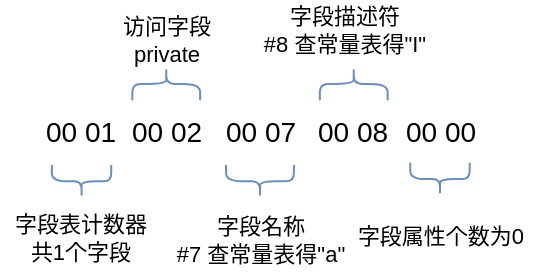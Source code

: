 <mxfile version="14.1.5" type="device"><diagram id="kWWOql1PXazyI8YSG5dn" name="第 1 页"><mxGraphModel dx="517" dy="460" grid="1" gridSize="10" guides="1" tooltips="1" connect="1" arrows="1" fold="1" page="1" pageScale="1" pageWidth="827" pageHeight="1169" math="0" shadow="0"><root><mxCell id="0"/><mxCell id="1" parent="0"/><mxCell id="7ZVK7k6W9EZgZPxuObXw-7" value="" style="shape=curlyBracket;whiteSpace=wrap;html=1;rounded=1;rotation=-90;fillColor=#dae8fc;strokeColor=#6c8ebf;" parent="1" vertex="1"><mxGeometry x="167.66" y="220.79" width="16.25" height="29.69" as="geometry"/></mxCell><mxCell id="7ZVK7k6W9EZgZPxuObXw-8" value="字段表计数器&lt;br style=&quot;font-size: 11px;&quot;&gt;共1个字段" style="text;html=1;align=center;verticalAlign=middle;resizable=0;points=[];autosize=1;fontSize=11;" parent="1" vertex="1"><mxGeometry x="135" y="249.38" width="80" height="30" as="geometry"/></mxCell><mxCell id="CEbQqiAPUb2NsykfyJ3z-1" value="00 01" style="text;html=1;align=center;verticalAlign=middle;resizable=0;points=[];autosize=1;fontSize=14;" parent="1" vertex="1"><mxGeometry x="150" y="201.25" width="50" height="20" as="geometry"/></mxCell><mxCell id="0xCLthzTZb7Ahmv7CGEy-1" value="" style="shape=curlyBracket;whiteSpace=wrap;html=1;rounded=1;rotation=90;fillColor=#dae8fc;strokeColor=#6c8ebf;" vertex="1" parent="1"><mxGeometry x="210" y="170" width="16.25" height="33.9" as="geometry"/></mxCell><mxCell id="0xCLthzTZb7Ahmv7CGEy-2" value="访问字段&lt;br&gt;private" style="text;html=1;align=center;verticalAlign=middle;resizable=0;points=[];autosize=1;fontSize=11;" vertex="1" parent="1"><mxGeometry x="188.12" y="150" width="60" height="30" as="geometry"/></mxCell><mxCell id="0xCLthzTZb7Ahmv7CGEy-3" value="&lt;span style=&quot;font-size: 14px&quot;&gt;00 02&lt;/span&gt;" style="text;html=1;align=center;verticalAlign=middle;resizable=0;points=[];autosize=1;" vertex="1" parent="1"><mxGeometry x="193.12" y="201.25" width="50" height="20" as="geometry"/></mxCell><mxCell id="0xCLthzTZb7Ahmv7CGEy-4" value="" style="shape=curlyBracket;whiteSpace=wrap;html=1;rounded=1;rotation=-90;fillColor=#dae8fc;strokeColor=#6c8ebf;" vertex="1" parent="1"><mxGeometry x="256.87" y="218.68" width="16.25" height="33.9" as="geometry"/></mxCell><mxCell id="0xCLthzTZb7Ahmv7CGEy-5" value="字段名称&lt;br&gt;#7 查常量表得&quot;a&quot;" style="text;html=1;align=center;verticalAlign=middle;resizable=0;points=[];autosize=1;fontSize=11;" vertex="1" parent="1"><mxGeometry x="215" y="250.48" width="100" height="30" as="geometry"/></mxCell><mxCell id="0xCLthzTZb7Ahmv7CGEy-6" value="&lt;span style=&quot;font-size: 14px&quot;&gt;00 07&lt;/span&gt;" style="text;html=1;align=center;verticalAlign=middle;resizable=0;points=[];autosize=1;" vertex="1" parent="1"><mxGeometry x="240" y="201.25" width="50" height="20" as="geometry"/></mxCell><mxCell id="0xCLthzTZb7Ahmv7CGEy-8" value="字段描述符&lt;br&gt;#8 查常量表得&quot;I&quot;" style="text;html=1;align=center;verticalAlign=middle;resizable=0;points=[];autosize=1;fontSize=11;" vertex="1" parent="1"><mxGeometry x="256.87" y="145" width="100" height="30" as="geometry"/></mxCell><mxCell id="0xCLthzTZb7Ahmv7CGEy-9" value="&lt;span style=&quot;font-size: 14px&quot;&gt;00 08&lt;/span&gt;" style="text;html=1;align=center;verticalAlign=middle;resizable=0;points=[];autosize=1;" vertex="1" parent="1"><mxGeometry x="286" y="200.79" width="50" height="20" as="geometry"/></mxCell><mxCell id="0xCLthzTZb7Ahmv7CGEy-10" value="" style="shape=curlyBracket;whiteSpace=wrap;html=1;rounded=1;rotation=90;fillColor=#dae8fc;strokeColor=#6c8ebf;" vertex="1" parent="1"><mxGeometry x="303.74" y="170" width="16.25" height="33.9" as="geometry"/></mxCell><mxCell id="0xCLthzTZb7Ahmv7CGEy-11" value="00 00" style="text;html=1;align=center;verticalAlign=middle;resizable=0;points=[];autosize=1;fontSize=14;" vertex="1" parent="1"><mxGeometry x="330" y="201.25" width="50" height="20" as="geometry"/></mxCell><mxCell id="0xCLthzTZb7Ahmv7CGEy-12" value="" style="shape=curlyBracket;whiteSpace=wrap;html=1;rounded=1;rotation=-90;fillColor=#dae8fc;strokeColor=#6c8ebf;" vertex="1" parent="1"><mxGeometry x="346.87" y="219.69" width="16.25" height="29.69" as="geometry"/></mxCell><mxCell id="0xCLthzTZb7Ahmv7CGEy-13" value="字段属性个数为0" style="text;html=1;align=center;verticalAlign=middle;resizable=0;points=[];autosize=1;fontSize=11;" vertex="1" parent="1"><mxGeometry x="305" y="252.58" width="100" height="20" as="geometry"/></mxCell></root></mxGraphModel></diagram></mxfile>